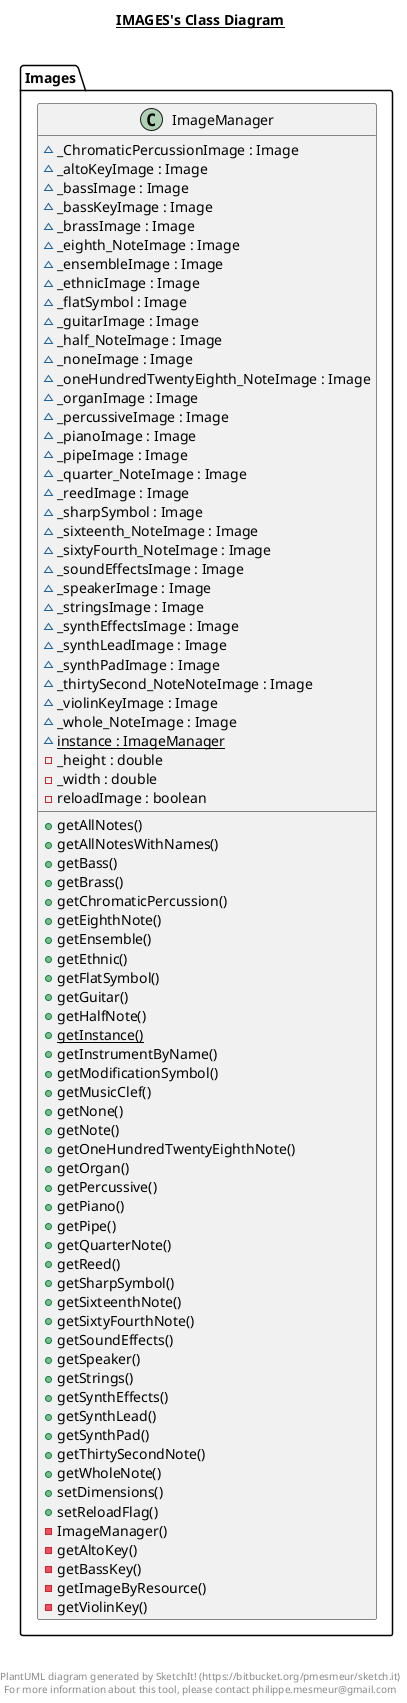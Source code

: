 @startuml

title __IMAGES's Class Diagram__\n

  namespace Images {
    class Images.ImageManager {
        ~ _ChromaticPercussionImage : Image
        ~ _altoKeyImage : Image
        ~ _bassImage : Image
        ~ _bassKeyImage : Image
        ~ _brassImage : Image
        ~ _eighth_NoteImage : Image
        ~ _ensembleImage : Image
        ~ _ethnicImage : Image
        ~ _flatSymbol : Image
        ~ _guitarImage : Image
        ~ _half_NoteImage : Image
        ~ _noneImage : Image
        ~ _oneHundredTwentyEighth_NoteImage : Image
        ~ _organImage : Image
        ~ _percussiveImage : Image
        ~ _pianoImage : Image
        ~ _pipeImage : Image
        ~ _quarter_NoteImage : Image
        ~ _reedImage : Image
        ~ _sharpSymbol : Image
        ~ _sixteenth_NoteImage : Image
        ~ _sixtyFourth_NoteImage : Image
        ~ _soundEffectsImage : Image
        ~ _speakerImage : Image
        ~ _stringsImage : Image
        ~ _synthEffectsImage : Image
        ~ _synthLeadImage : Image
        ~ _synthPadImage : Image
        ~ _thirtySecond_NoteNoteImage : Image
        ~ _violinKeyImage : Image
        ~ _whole_NoteImage : Image
        {static} ~ instance : ImageManager
        - _height : double
        - _width : double
        - reloadImage : boolean
        + getAllNotes()
        + getAllNotesWithNames()
        + getBass()
        + getBrass()
        + getChromaticPercussion()
        + getEighthNote()
        + getEnsemble()
        + getEthnic()
        + getFlatSymbol()
        + getGuitar()
        + getHalfNote()
        {static} + getInstance()
        + getInstrumentByName()
        + getModificationSymbol()
        + getMusicClef()
        + getNone()
        + getNote()
        + getOneHundredTwentyEighthNote()
        + getOrgan()
        + getPercussive()
        + getPiano()
        + getPipe()
        + getQuarterNote()
        + getReed()
        + getSharpSymbol()
        + getSixteenthNote()
        + getSixtyFourthNote()
        + getSoundEffects()
        + getSpeaker()
        + getStrings()
        + getSynthEffects()
        + getSynthLead()
        + getSynthPad()
        + getThirtySecondNote()
        + getWholeNote()
        + setDimensions()
        + setReloadFlag()
        - ImageManager()
        - getAltoKey()
        - getBassKey()
        - getImageByResource()
        - getViolinKey()
    }
  }
  



right footer


PlantUML diagram generated by SketchIt! (https://bitbucket.org/pmesmeur/sketch.it)
For more information about this tool, please contact philippe.mesmeur@gmail.com
endfooter

@enduml
